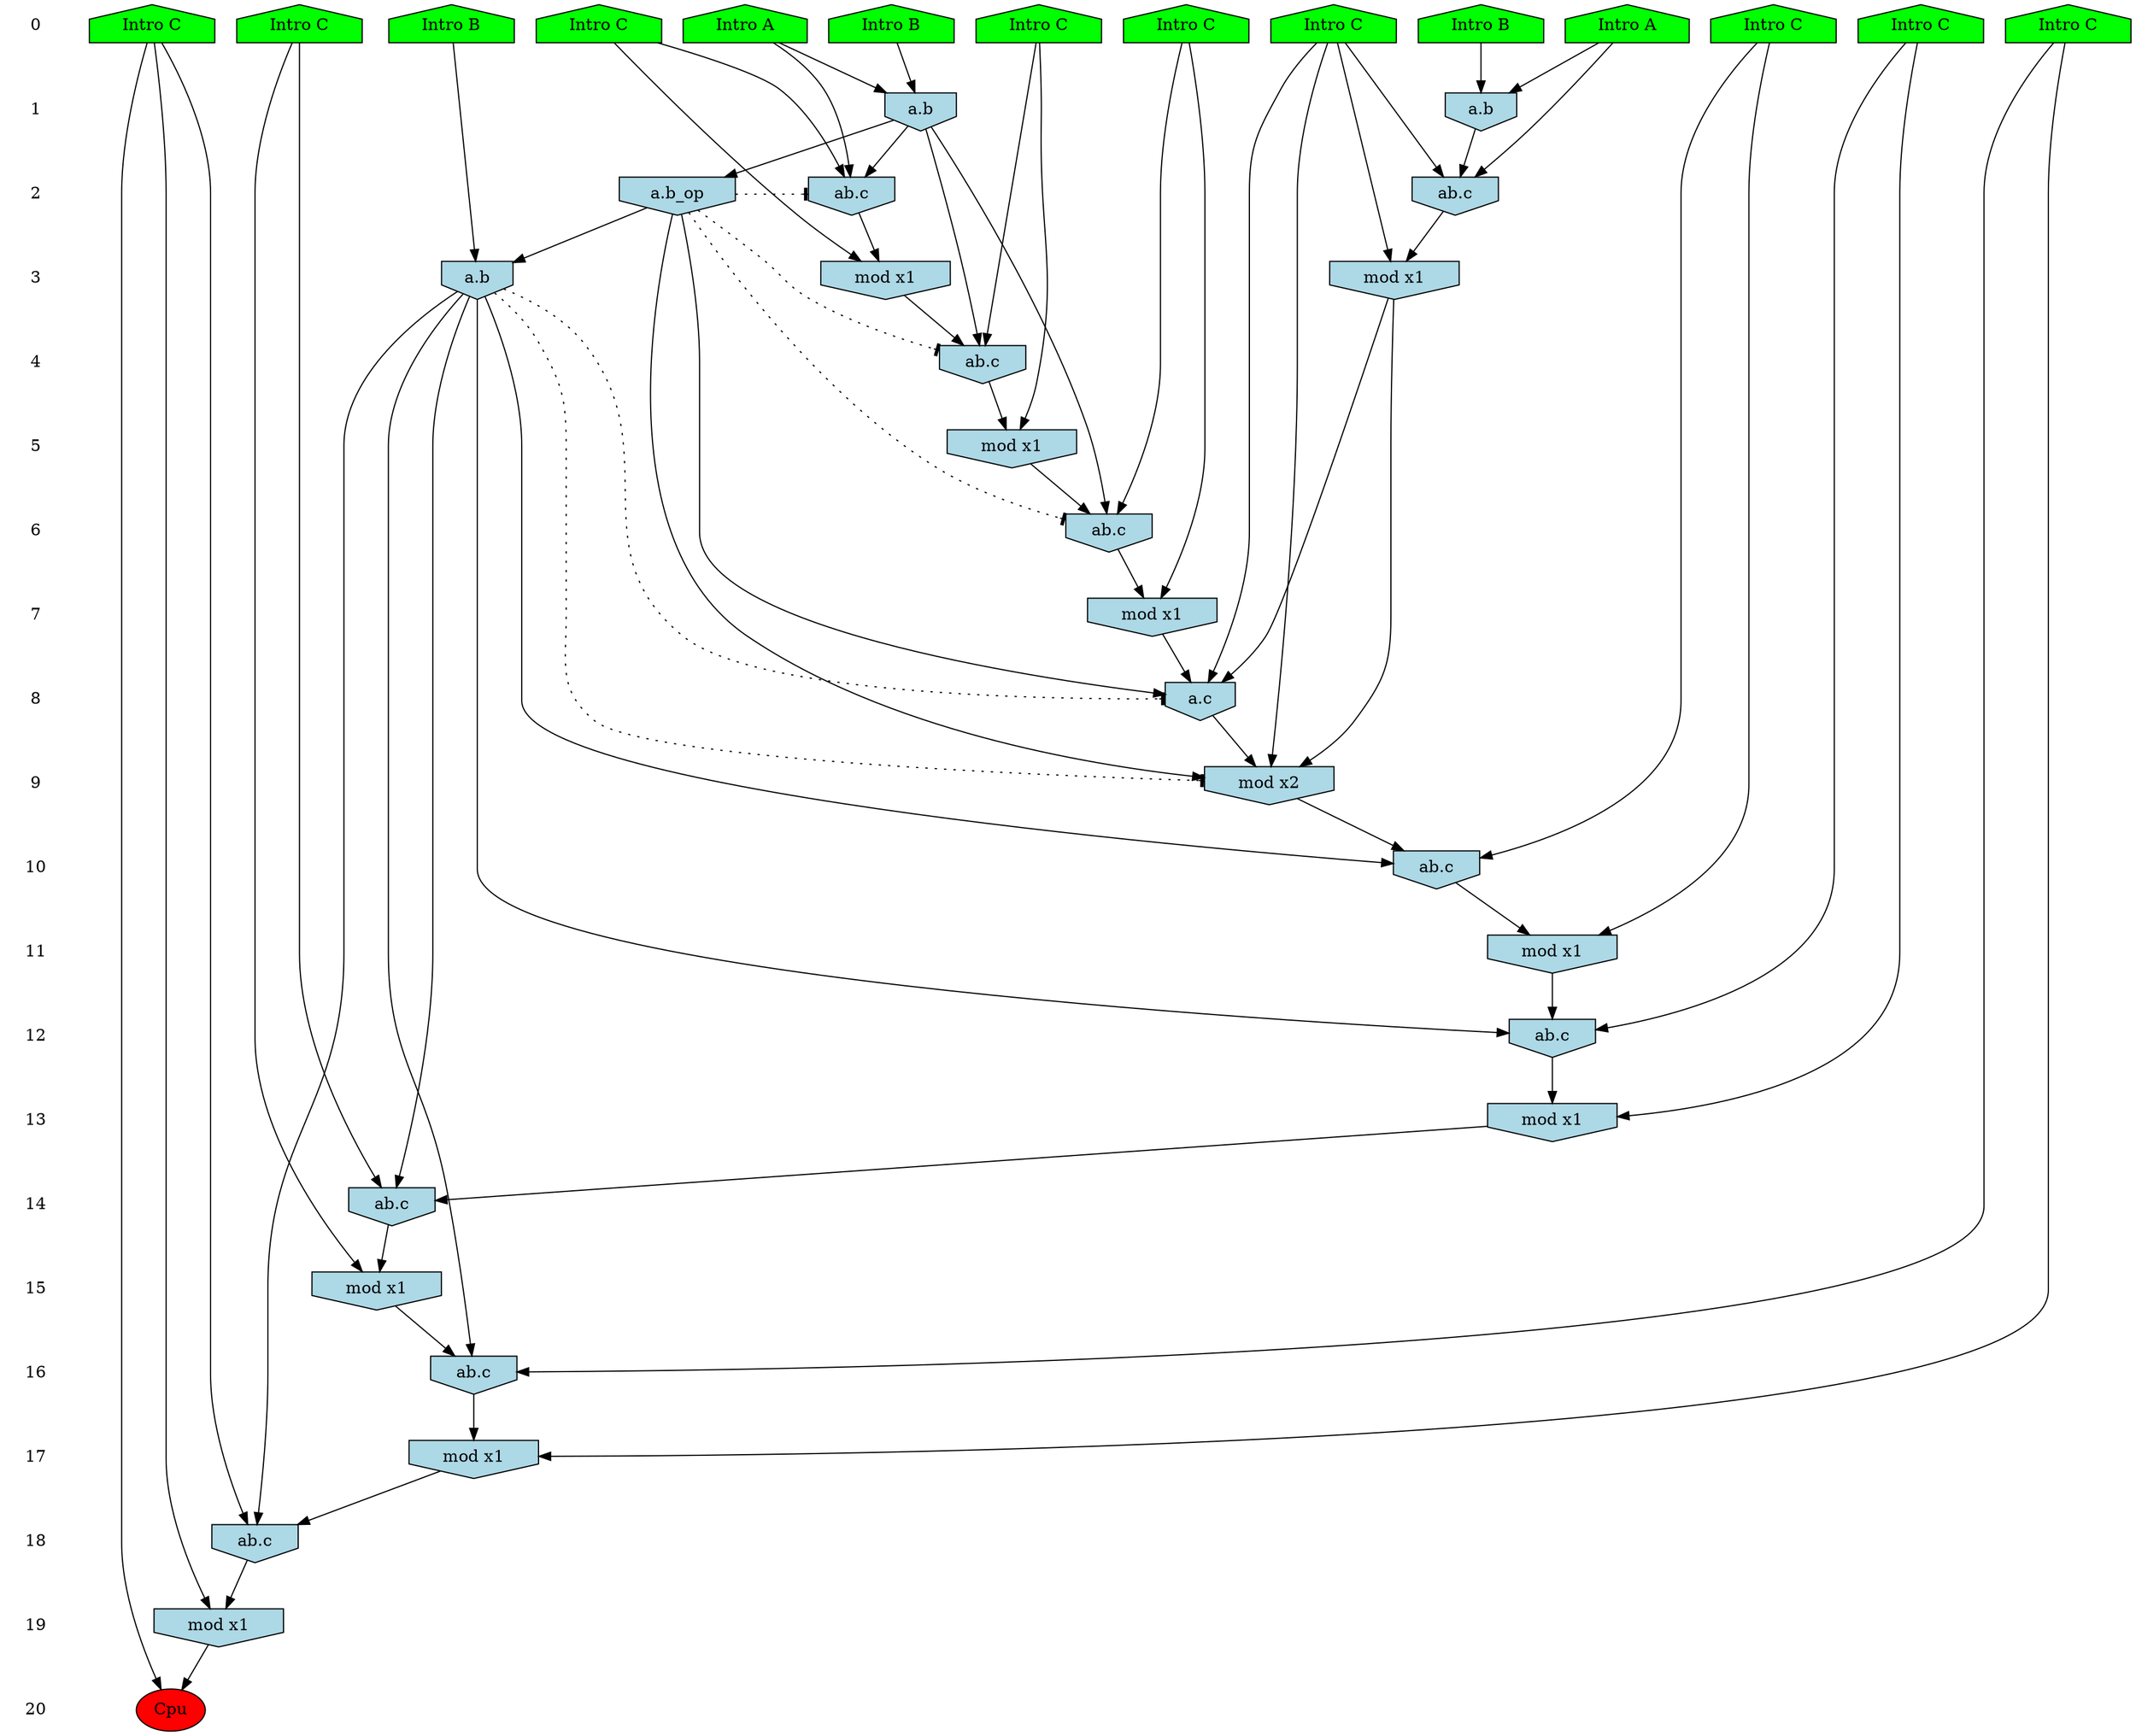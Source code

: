 /* Compression of 1 causal flows obtained in average at 1.811713E+01 t.u */
/* Compressed causal flows were: [3240] */
digraph G{
 ranksep=.5 ; 
{ rank = same ; "0" [shape=plaintext] ; node_1 [label ="Intro B", shape=house, style=filled, fillcolor=green] ;
node_2 [label ="Intro B", shape=house, style=filled, fillcolor=green] ;
node_3 [label ="Intro A", shape=house, style=filled, fillcolor=green] ;
node_4 [label ="Intro B", shape=house, style=filled, fillcolor=green] ;
node_5 [label ="Intro A", shape=house, style=filled, fillcolor=green] ;
node_6 [label ="Intro C", shape=house, style=filled, fillcolor=green] ;
node_7 [label ="Intro C", shape=house, style=filled, fillcolor=green] ;
node_8 [label ="Intro C", shape=house, style=filled, fillcolor=green] ;
node_9 [label ="Intro C", shape=house, style=filled, fillcolor=green] ;
node_10 [label ="Intro C", shape=house, style=filled, fillcolor=green] ;
node_11 [label ="Intro C", shape=house, style=filled, fillcolor=green] ;
node_12 [label ="Intro C", shape=house, style=filled, fillcolor=green] ;
node_13 [label ="Intro C", shape=house, style=filled, fillcolor=green] ;
node_14 [label ="Intro C", shape=house, style=filled, fillcolor=green] ;
}
{ rank = same ; "1" [shape=plaintext] ; node_15 [label="a.b", shape=invhouse, style=filled, fillcolor = lightblue] ;
node_18 [label="a.b", shape=invhouse, style=filled, fillcolor = lightblue] ;
}
{ rank = same ; "2" [shape=plaintext] ; node_16 [label="ab.c", shape=invhouse, style=filled, fillcolor = lightblue] ;
node_19 [label="ab.c", shape=invhouse, style=filled, fillcolor = lightblue] ;
node_24 [label="a.b_op", shape=invhouse, style=filled, fillcolor = lightblue] ;
}
{ rank = same ; "3" [shape=plaintext] ; node_17 [label="mod x1", shape=invhouse, style=filled, fillcolor = lightblue] ;
node_21 [label="mod x1", shape=invhouse, style=filled, fillcolor = lightblue] ;
node_28 [label="a.b", shape=invhouse, style=filled, fillcolor = lightblue] ;
}
{ rank = same ; "4" [shape=plaintext] ; node_20 [label="ab.c", shape=invhouse, style=filled, fillcolor = lightblue] ;
}
{ rank = same ; "5" [shape=plaintext] ; node_22 [label="mod x1", shape=invhouse, style=filled, fillcolor = lightblue] ;
}
{ rank = same ; "6" [shape=plaintext] ; node_23 [label="ab.c", shape=invhouse, style=filled, fillcolor = lightblue] ;
}
{ rank = same ; "7" [shape=plaintext] ; node_25 [label="mod x1", shape=invhouse, style=filled, fillcolor = lightblue] ;
}
{ rank = same ; "8" [shape=plaintext] ; node_26 [label="a.c", shape=invhouse, style=filled, fillcolor = lightblue] ;
}
{ rank = same ; "9" [shape=plaintext] ; node_27 [label="mod x2", shape=invhouse, style=filled, fillcolor = lightblue] ;
}
{ rank = same ; "10" [shape=plaintext] ; node_29 [label="ab.c", shape=invhouse, style=filled, fillcolor = lightblue] ;
}
{ rank = same ; "11" [shape=plaintext] ; node_30 [label="mod x1", shape=invhouse, style=filled, fillcolor = lightblue] ;
}
{ rank = same ; "12" [shape=plaintext] ; node_31 [label="ab.c", shape=invhouse, style=filled, fillcolor = lightblue] ;
}
{ rank = same ; "13" [shape=plaintext] ; node_32 [label="mod x1", shape=invhouse, style=filled, fillcolor = lightblue] ;
}
{ rank = same ; "14" [shape=plaintext] ; node_33 [label="ab.c", shape=invhouse, style=filled, fillcolor = lightblue] ;
}
{ rank = same ; "15" [shape=plaintext] ; node_34 [label="mod x1", shape=invhouse, style=filled, fillcolor = lightblue] ;
}
{ rank = same ; "16" [shape=plaintext] ; node_35 [label="ab.c", shape=invhouse, style=filled, fillcolor = lightblue] ;
}
{ rank = same ; "17" [shape=plaintext] ; node_36 [label="mod x1", shape=invhouse, style=filled, fillcolor = lightblue] ;
}
{ rank = same ; "18" [shape=plaintext] ; node_37 [label="ab.c", shape=invhouse, style=filled, fillcolor = lightblue] ;
}
{ rank = same ; "19" [shape=plaintext] ; node_38 [label="mod x1", shape=invhouse, style=filled, fillcolor = lightblue] ;
}
{ rank = same ; "20" [shape=plaintext] ; node_39 [label ="Cpu", style=filled, fillcolor=red] ;
}
"0" -> "1" [style="invis"]; 
"1" -> "2" [style="invis"]; 
"2" -> "3" [style="invis"]; 
"3" -> "4" [style="invis"]; 
"4" -> "5" [style="invis"]; 
"5" -> "6" [style="invis"]; 
"6" -> "7" [style="invis"]; 
"7" -> "8" [style="invis"]; 
"8" -> "9" [style="invis"]; 
"9" -> "10" [style="invis"]; 
"10" -> "11" [style="invis"]; 
"11" -> "12" [style="invis"]; 
"12" -> "13" [style="invis"]; 
"13" -> "14" [style="invis"]; 
"14" -> "15" [style="invis"]; 
"15" -> "16" [style="invis"]; 
"16" -> "17" [style="invis"]; 
"17" -> "18" [style="invis"]; 
"18" -> "19" [style="invis"]; 
"19" -> "20" [style="invis"]; 
node_1 -> node_15
node_3 -> node_15
node_3 -> node_16
node_6 -> node_16
node_15 -> node_16
node_6 -> node_17
node_16 -> node_17
node_4 -> node_18
node_5 -> node_18
node_5 -> node_19
node_10 -> node_19
node_18 -> node_19
node_7 -> node_20
node_15 -> node_20
node_17 -> node_20
node_10 -> node_21
node_19 -> node_21
node_7 -> node_22
node_20 -> node_22
node_14 -> node_23
node_15 -> node_23
node_22 -> node_23
node_15 -> node_24
node_14 -> node_25
node_23 -> node_25
node_10 -> node_26
node_21 -> node_26
node_24 -> node_26
node_25 -> node_26
node_10 -> node_27
node_21 -> node_27
node_24 -> node_27
node_26 -> node_27
node_2 -> node_28
node_24 -> node_28
node_13 -> node_29
node_27 -> node_29
node_28 -> node_29
node_13 -> node_30
node_29 -> node_30
node_11 -> node_31
node_28 -> node_31
node_30 -> node_31
node_11 -> node_32
node_31 -> node_32
node_9 -> node_33
node_28 -> node_33
node_32 -> node_33
node_9 -> node_34
node_33 -> node_34
node_12 -> node_35
node_28 -> node_35
node_34 -> node_35
node_12 -> node_36
node_35 -> node_36
node_8 -> node_37
node_28 -> node_37
node_36 -> node_37
node_8 -> node_38
node_37 -> node_38
node_8 -> node_39
node_38 -> node_39
node_24 -> node_23 [style=dotted, arrowhead = tee] 
node_24 -> node_20 [style=dotted, arrowhead = tee] 
node_24 -> node_16 [style=dotted, arrowhead = tee] 
node_28 -> node_27 [style=dotted, arrowhead = tee] 
node_28 -> node_26 [style=dotted, arrowhead = tee] 
}
/*
 Dot generation time: 0.000887
*/